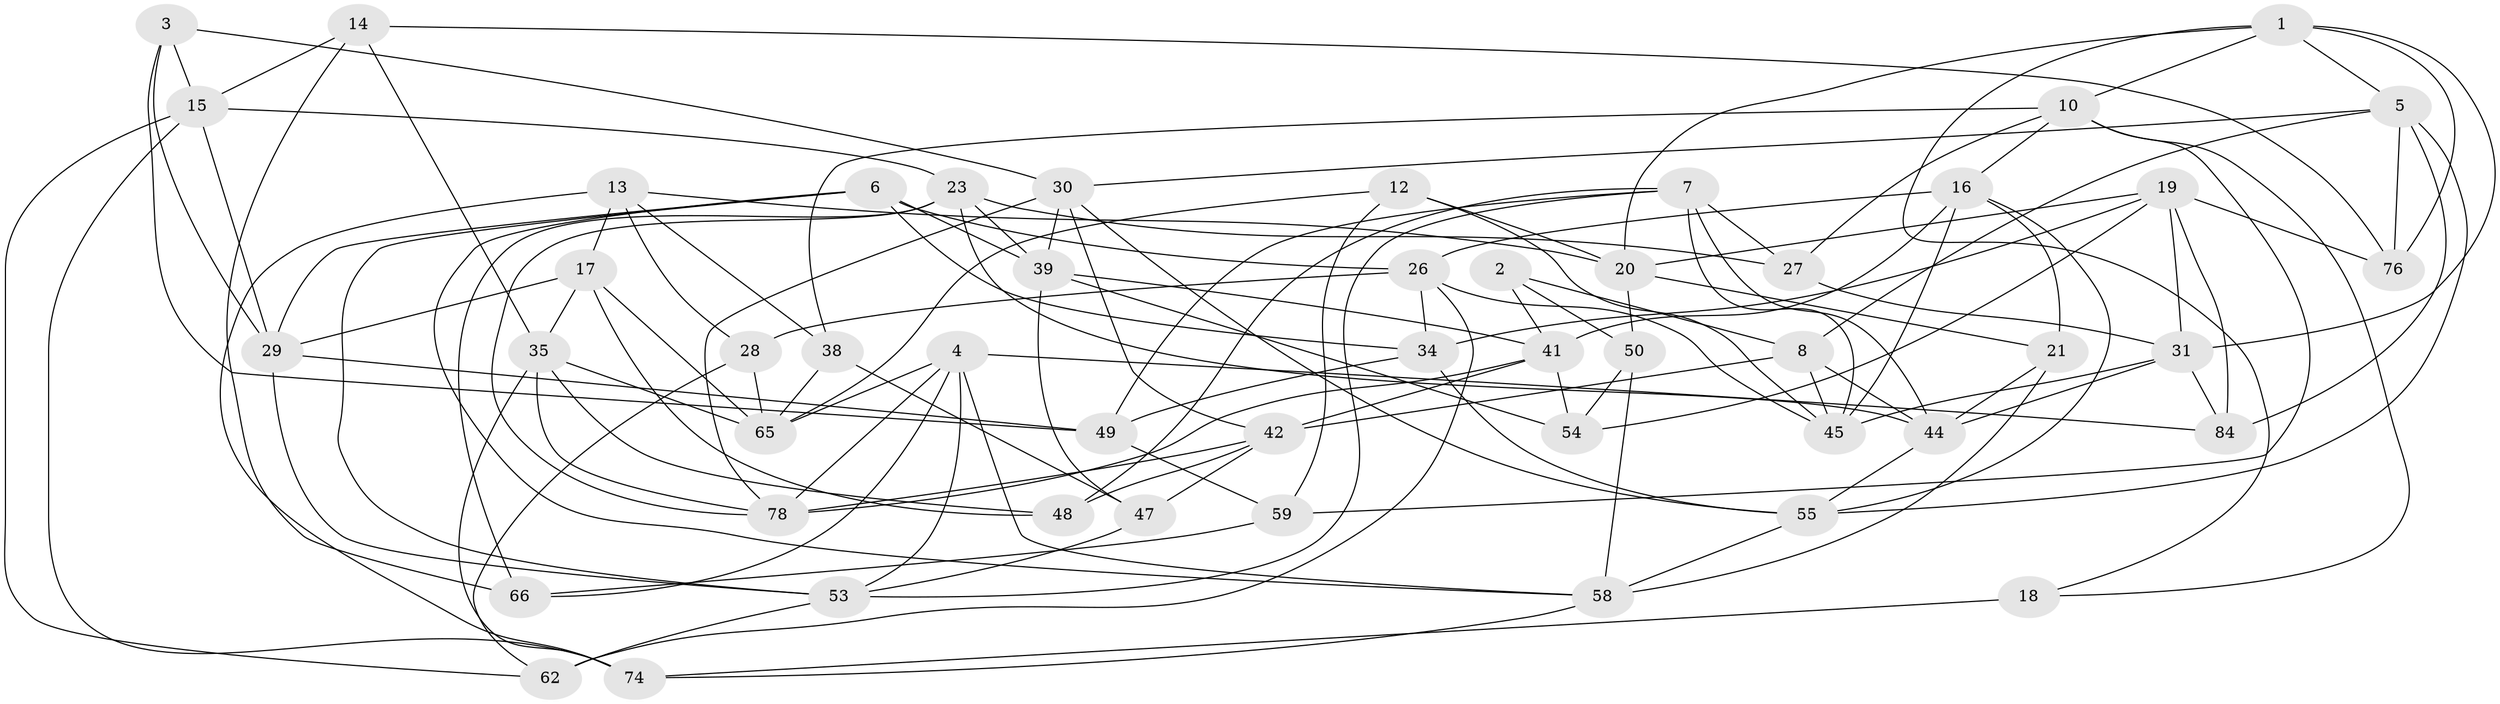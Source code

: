 // Generated by graph-tools (version 1.1) at 2025/52/02/27/25 19:52:28]
// undirected, 50 vertices, 128 edges
graph export_dot {
graph [start="1"]
  node [color=gray90,style=filled];
  1 [super="+61"];
  2;
  3;
  4 [super="+37"];
  5 [super="+9"];
  6 [super="+25"];
  7 [super="+70"];
  8 [super="+46"];
  10 [super="+11"];
  12;
  13 [super="+82"];
  14;
  15 [super="+24"];
  16 [super="+68"];
  17 [super="+79"];
  18;
  19 [super="+57"];
  20 [super="+22"];
  21;
  23 [super="+33"];
  26 [super="+72"];
  27;
  28;
  29 [super="+83"];
  30 [super="+32"];
  31 [super="+67"];
  34 [super="+56"];
  35 [super="+36"];
  38 [super="+40"];
  39 [super="+43"];
  41 [super="+71"];
  42 [super="+51"];
  44 [super="+73"];
  45 [super="+52"];
  47 [super="+63"];
  48;
  49 [super="+69"];
  50;
  53 [super="+64"];
  54;
  55 [super="+60"];
  58 [super="+81"];
  59;
  62;
  65 [super="+75"];
  66;
  74 [super="+77"];
  76;
  78 [super="+80"];
  84;
  1 -- 5;
  1 -- 10;
  1 -- 18;
  1 -- 20;
  1 -- 76;
  1 -- 31;
  2 -- 41;
  2 -- 50;
  2 -- 8 [weight=2];
  3 -- 49;
  3 -- 29;
  3 -- 30;
  3 -- 15;
  4 -- 65;
  4 -- 84;
  4 -- 58;
  4 -- 66;
  4 -- 53;
  4 -- 78;
  5 -- 55;
  5 -- 84;
  5 -- 76;
  5 -- 30;
  5 -- 8;
  6 -- 53;
  6 -- 58;
  6 -- 39;
  6 -- 26;
  6 -- 34;
  6 -- 29;
  7 -- 48;
  7 -- 27;
  7 -- 45;
  7 -- 49;
  7 -- 44;
  7 -- 53;
  8 -- 42;
  8 -- 44;
  8 -- 45;
  10 -- 38;
  10 -- 18;
  10 -- 59;
  10 -- 27;
  10 -- 16;
  12 -- 20;
  12 -- 59;
  12 -- 45;
  12 -- 65;
  13 -- 74;
  13 -- 17 [weight=2];
  13 -- 38;
  13 -- 28;
  13 -- 20;
  14 -- 66;
  14 -- 76;
  14 -- 15;
  14 -- 35;
  15 -- 62;
  15 -- 23;
  15 -- 74;
  15 -- 29;
  16 -- 41;
  16 -- 26;
  16 -- 55;
  16 -- 45;
  16 -- 21;
  17 -- 48;
  17 -- 35;
  17 -- 65;
  17 -- 29;
  18 -- 74 [weight=2];
  19 -- 76;
  19 -- 84;
  19 -- 54;
  19 -- 34;
  19 -- 20;
  19 -- 31;
  20 -- 50;
  20 -- 21;
  21 -- 58;
  21 -- 44;
  23 -- 78;
  23 -- 39;
  23 -- 66;
  23 -- 27;
  23 -- 44;
  26 -- 62;
  26 -- 34;
  26 -- 28;
  26 -- 45;
  27 -- 31;
  28 -- 65;
  28 -- 62;
  29 -- 53;
  29 -- 49;
  30 -- 42;
  30 -- 39;
  30 -- 78;
  30 -- 55;
  31 -- 84;
  31 -- 44;
  31 -- 45;
  34 -- 49 [weight=2];
  34 -- 55;
  35 -- 48;
  35 -- 78;
  35 -- 65;
  35 -- 74;
  38 -- 47 [weight=3];
  38 -- 65;
  39 -- 54;
  39 -- 41;
  39 -- 47;
  41 -- 42;
  41 -- 54;
  41 -- 78;
  42 -- 48;
  42 -- 78;
  42 -- 47;
  44 -- 55;
  47 -- 53;
  49 -- 59;
  50 -- 54;
  50 -- 58;
  53 -- 62;
  55 -- 58;
  58 -- 74;
  59 -- 66;
}
